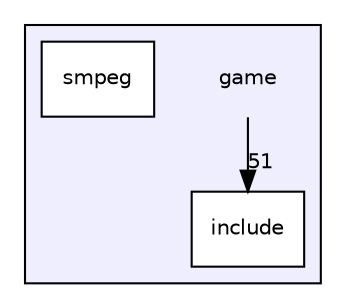 digraph "game" {
  compound=true
  node [ fontsize="10", fontname="Helvetica"];
  edge [ labelfontsize="10", labelfontname="Helvetica"];
  subgraph clusterdir_37c6514aeece95293041e34c0f2e0784 {
    graph [ bgcolor="#eeeeff", pencolor="black", label="" URL="dir_37c6514aeece95293041e34c0f2e0784.html"];
    dir_37c6514aeece95293041e34c0f2e0784 [shape=plaintext label="game"];
    dir_799e54a6419ed2c37fa77fc1f6ae00fe [shape=box label="include" color="black" fillcolor="white" style="filled" URL="dir_799e54a6419ed2c37fa77fc1f6ae00fe.html"];
    dir_c930322ce755d4e30bf1548edb00f578 [shape=box label="smpeg" color="black" fillcolor="white" style="filled" URL="dir_c930322ce755d4e30bf1548edb00f578.html"];
  }
  dir_37c6514aeece95293041e34c0f2e0784->dir_799e54a6419ed2c37fa77fc1f6ae00fe [headlabel="51", labeldistance=1.5 headhref="dir_000001_000002.html"];
}
